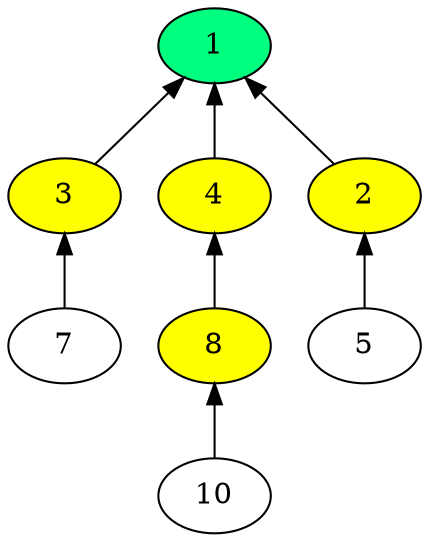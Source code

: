 digraph time_source_tree {
  rankdir="BT";
  "2" -> "1";
  "3" -> "1";
  "4" -> "1";
  "5" -> "2";
  "7" -> "3";
  "8" -> "4";
  "10" -> "8";
  "1" [fillcolor="yellow" style="filled"];
  "2" [fillcolor="yellow" style="filled"];
  "3" [fillcolor="yellow" style="filled"];
  "4" [fillcolor="yellow" style="filled"];
  "8" [fillcolor="yellow" style="filled"];
  "1" [rank="source" fillcolor="#00FF7F" style="filled"];
}
